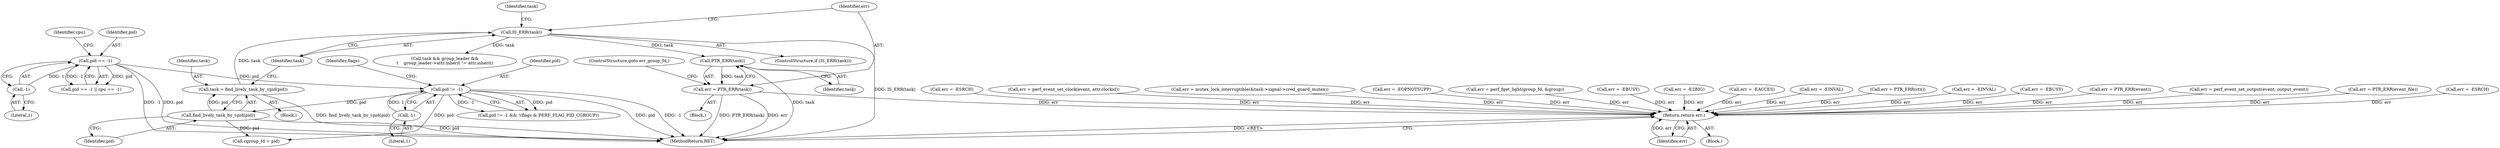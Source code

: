 digraph "0_linux_321027c1fe77f892f4ea07846aeae08cefbbb290@pointer" {
"1000331" [label="(Call,PTR_ERR(task))"];
"1000326" [label="(Call,IS_ERR(task))"];
"1000321" [label="(Call,task = find_lively_task_by_vpid(pid))"];
"1000323" [label="(Call,find_lively_task_by_vpid(pid))"];
"1000312" [label="(Call,pid != -1)"];
"1000246" [label="(Call,pid == -1)"];
"1000248" [label="(Call,-1)"];
"1000314" [label="(Call,-1)"];
"1000329" [label="(Call,err = PTR_ERR(task))"];
"1000841" [label="(Return,return err;)"];
"1000251" [label="(Identifier,cpu)"];
"1000246" [label="(Call,pid == -1)"];
"1000330" [label="(Identifier,err)"];
"1000841" [label="(Return,return err;)"];
"1000499" [label="(Call,err = PTR_ERR(ctx))"];
"1000384" [label="(Call,cgroup_fd = pid)"];
"1000321" [label="(Call,task = find_lively_task_by_vpid(pid))"];
"1000521" [label="(Call,err = -EINVAL)"];
"1000679" [label="(Call,err = -EBUSY)"];
"1000403" [label="(Call,err = PTR_ERR(event))"];
"1000585" [label="(Call,err = perf_event_set_output(event, output_event))"];
"1000843" [label="(MethodReturn,RET)"];
"1000311" [label="(Call,pid != -1 && !(flags & PERF_FLAG_PID_CGROUP))"];
"1000312" [label="(Call,pid != -1)"];
"1000249" [label="(Literal,1)"];
"1000315" [label="(Literal,1)"];
"1000138" [label="(Block,)"];
"1000320" [label="(Block,)"];
"1000605" [label="(Call,err = PTR_ERR(event_file))"];
"1000325" [label="(ControlStructure,if (IS_ERR(task)))"];
"1000322" [label="(Identifier,task)"];
"1000318" [label="(Identifier,flags)"];
"1000323" [label="(Call,find_lively_task_by_vpid(pid))"];
"1000637" [label="(Call,err = -ESRCH)"];
"1000656" [label="(Call,err = -ESRCH)"];
"1000326" [label="(Call,IS_ERR(task))"];
"1000328" [label="(Block,)"];
"1000436" [label="(Call,err = perf_event_set_clock(event, attr.clockid))"];
"1000331" [label="(Call,PTR_ERR(task))"];
"1000313" [label="(Identifier,pid)"];
"1000248" [label="(Call,-1)"];
"1000358" [label="(Call,err = mutex_lock_interruptible(&task->signal->cred_guard_mutex))"];
"1000335" [label="(Call,task && group_leader &&\n\t    group_leader->attr.inherit != attr.inherit)"];
"1000421" [label="(Call,err = -EOPNOTSUPP)"];
"1000329" [label="(Call,err = PTR_ERR(task))"];
"1000245" [label="(Call,pid == -1 || cpu == -1)"];
"1000280" [label="(Call,err = perf_fget_light(group_fd, &group))"];
"1000247" [label="(Identifier,pid)"];
"1000842" [label="(Identifier,err)"];
"1000513" [label="(Call,err = -EBUSY)"];
"1000666" [label="(Call,err = -E2BIG)"];
"1000336" [label="(Identifier,task)"];
"1000370" [label="(Call,err = -EACCES)"];
"1000349" [label="(Call,err = -EINVAL)"];
"1000314" [label="(Call,-1)"];
"1000333" [label="(ControlStructure,goto err_group_fd;)"];
"1000332" [label="(Identifier,task)"];
"1000327" [label="(Identifier,task)"];
"1000324" [label="(Identifier,pid)"];
"1000331" -> "1000329"  [label="AST: "];
"1000331" -> "1000332"  [label="CFG: "];
"1000332" -> "1000331"  [label="AST: "];
"1000329" -> "1000331"  [label="CFG: "];
"1000331" -> "1000843"  [label="DDG: task"];
"1000331" -> "1000329"  [label="DDG: task"];
"1000326" -> "1000331"  [label="DDG: task"];
"1000326" -> "1000325"  [label="AST: "];
"1000326" -> "1000327"  [label="CFG: "];
"1000327" -> "1000326"  [label="AST: "];
"1000330" -> "1000326"  [label="CFG: "];
"1000336" -> "1000326"  [label="CFG: "];
"1000326" -> "1000843"  [label="DDG: IS_ERR(task)"];
"1000321" -> "1000326"  [label="DDG: task"];
"1000326" -> "1000335"  [label="DDG: task"];
"1000321" -> "1000320"  [label="AST: "];
"1000321" -> "1000323"  [label="CFG: "];
"1000322" -> "1000321"  [label="AST: "];
"1000323" -> "1000321"  [label="AST: "];
"1000327" -> "1000321"  [label="CFG: "];
"1000321" -> "1000843"  [label="DDG: find_lively_task_by_vpid(pid)"];
"1000323" -> "1000321"  [label="DDG: pid"];
"1000323" -> "1000324"  [label="CFG: "];
"1000324" -> "1000323"  [label="AST: "];
"1000323" -> "1000843"  [label="DDG: pid"];
"1000312" -> "1000323"  [label="DDG: pid"];
"1000323" -> "1000384"  [label="DDG: pid"];
"1000312" -> "1000311"  [label="AST: "];
"1000312" -> "1000314"  [label="CFG: "];
"1000313" -> "1000312"  [label="AST: "];
"1000314" -> "1000312"  [label="AST: "];
"1000318" -> "1000312"  [label="CFG: "];
"1000311" -> "1000312"  [label="CFG: "];
"1000312" -> "1000843"  [label="DDG: pid"];
"1000312" -> "1000843"  [label="DDG: -1"];
"1000312" -> "1000311"  [label="DDG: pid"];
"1000312" -> "1000311"  [label="DDG: -1"];
"1000246" -> "1000312"  [label="DDG: pid"];
"1000314" -> "1000312"  [label="DDG: 1"];
"1000312" -> "1000384"  [label="DDG: pid"];
"1000246" -> "1000245"  [label="AST: "];
"1000246" -> "1000248"  [label="CFG: "];
"1000247" -> "1000246"  [label="AST: "];
"1000248" -> "1000246"  [label="AST: "];
"1000251" -> "1000246"  [label="CFG: "];
"1000245" -> "1000246"  [label="CFG: "];
"1000246" -> "1000843"  [label="DDG: -1"];
"1000246" -> "1000843"  [label="DDG: pid"];
"1000246" -> "1000245"  [label="DDG: pid"];
"1000246" -> "1000245"  [label="DDG: -1"];
"1000248" -> "1000246"  [label="DDG: 1"];
"1000248" -> "1000249"  [label="CFG: "];
"1000249" -> "1000248"  [label="AST: "];
"1000314" -> "1000315"  [label="CFG: "];
"1000315" -> "1000314"  [label="AST: "];
"1000329" -> "1000328"  [label="AST: "];
"1000330" -> "1000329"  [label="AST: "];
"1000333" -> "1000329"  [label="CFG: "];
"1000329" -> "1000843"  [label="DDG: PTR_ERR(task)"];
"1000329" -> "1000843"  [label="DDG: err"];
"1000329" -> "1000841"  [label="DDG: err"];
"1000841" -> "1000138"  [label="AST: "];
"1000841" -> "1000842"  [label="CFG: "];
"1000842" -> "1000841"  [label="AST: "];
"1000843" -> "1000841"  [label="CFG: "];
"1000841" -> "1000843"  [label="DDG: <RET>"];
"1000842" -> "1000841"  [label="DDG: err"];
"1000637" -> "1000841"  [label="DDG: err"];
"1000436" -> "1000841"  [label="DDG: err"];
"1000679" -> "1000841"  [label="DDG: err"];
"1000403" -> "1000841"  [label="DDG: err"];
"1000585" -> "1000841"  [label="DDG: err"];
"1000421" -> "1000841"  [label="DDG: err"];
"1000499" -> "1000841"  [label="DDG: err"];
"1000349" -> "1000841"  [label="DDG: err"];
"1000280" -> "1000841"  [label="DDG: err"];
"1000656" -> "1000841"  [label="DDG: err"];
"1000605" -> "1000841"  [label="DDG: err"];
"1000370" -> "1000841"  [label="DDG: err"];
"1000521" -> "1000841"  [label="DDG: err"];
"1000513" -> "1000841"  [label="DDG: err"];
"1000358" -> "1000841"  [label="DDG: err"];
"1000666" -> "1000841"  [label="DDG: err"];
}
